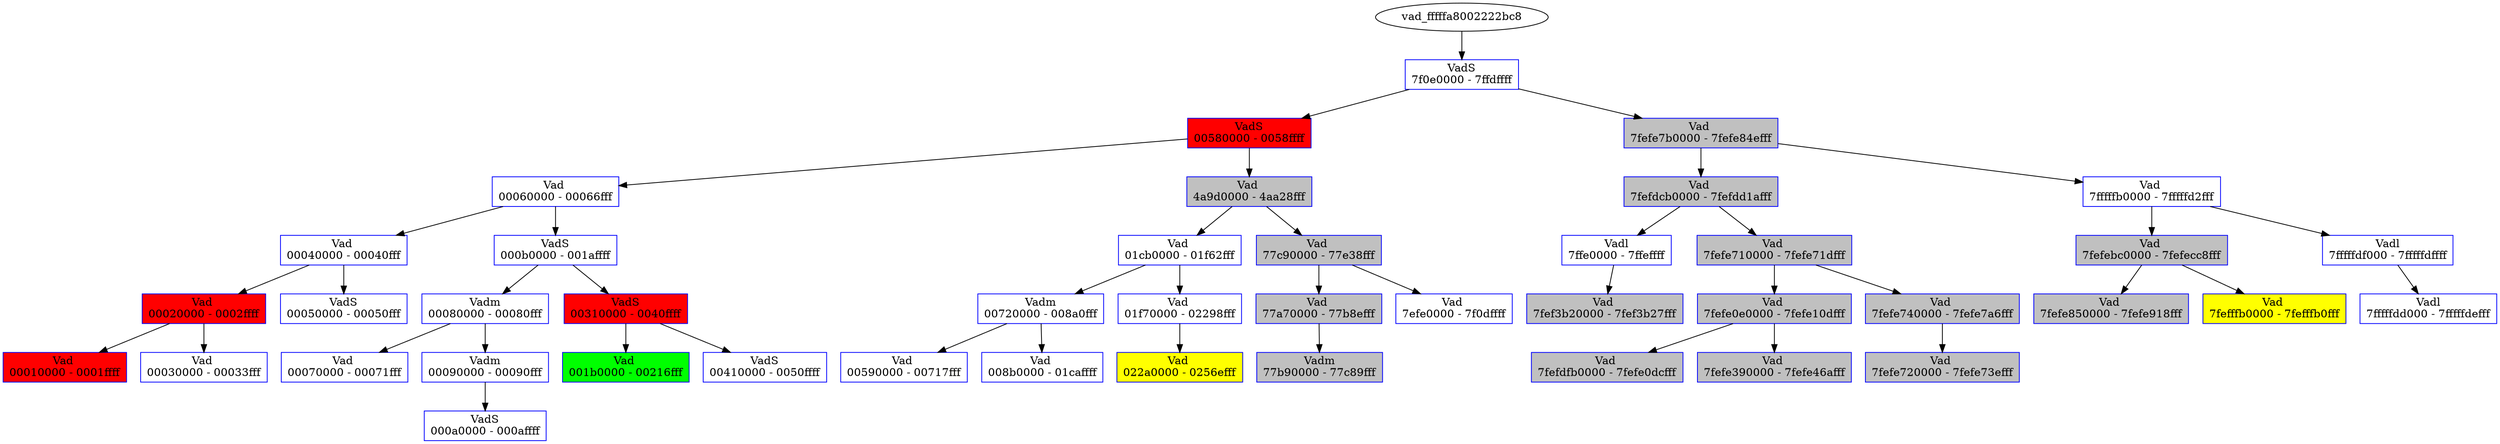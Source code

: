 /* Pid:   1984 */
digraph processtree {
graph [rankdir = "TB"];
vad_fffffa8002222bc8 -> vad_fffffa8001c58e40
vad_fffffa8001c58e40 [label = "{ VadS\n7f0e0000 - 7ffdffff }"shape = "record" color = "blue" style = "filled" fillcolor = "white"];
vad_fffffa8001c58e40 -> vad_fffffa800224f670
vad_fffffa800224f670 [label = "{ VadS\n00580000 - 0058ffff }"shape = "record" color = "blue" style = "filled" fillcolor = "red"];
vad_fffffa800224f670 -> vad_fffffa8002272b90
vad_fffffa8002272b90 [label = "{ Vad \n00060000 - 00066fff }"shape = "record" color = "blue" style = "filled" fillcolor = "white"];
vad_fffffa8002272b90 -> vad_fffffa8001df7010
vad_fffffa8001df7010 [label = "{ Vad \n00040000 - 00040fff }"shape = "record" color = "blue" style = "filled" fillcolor = "white"];
vad_fffffa8001df7010 -> vad_fffffa800222bef0
vad_fffffa800222bef0 [label = "{ Vad \n00020000 - 0002ffff }"shape = "record" color = "blue" style = "filled" fillcolor = "red"];
vad_fffffa800222bef0 -> vad_fffffa800222b140
vad_fffffa800222b140 [label = "{ Vad \n00010000 - 0001ffff }"shape = "record" color = "blue" style = "filled" fillcolor = "red"];
vad_fffffa800222bef0 -> vad_fffffa80022297f0
vad_fffffa80022297f0 [label = "{ Vad \n00030000 - 00033fff }"shape = "record" color = "blue" style = "filled" fillcolor = "white"];
vad_fffffa8001df7010 -> vad_fffffa8001e38ec0
vad_fffffa8001e38ec0 [label = "{ VadS\n00050000 - 00050fff }"shape = "record" color = "blue" style = "filled" fillcolor = "white"];
vad_fffffa8002272b90 -> vad_fffffa80020e5160
vad_fffffa80020e5160 [label = "{ VadS\n000b0000 - 001affff }"shape = "record" color = "blue" style = "filled" fillcolor = "white"];
vad_fffffa80020e5160 -> vad_fffffa8000e66780
vad_fffffa8000e66780 [label = "{ Vadm\n00080000 - 00080fff }"shape = "record" color = "blue" style = "filled" fillcolor = "white"];
vad_fffffa8000e66780 -> vad_fffffa800226f6f0
vad_fffffa800226f6f0 [label = "{ Vad \n00070000 - 00071fff }"shape = "record" color = "blue" style = "filled" fillcolor = "white"];
vad_fffffa8000e66780 -> vad_fffffa800224fcd0
vad_fffffa800224fcd0 [label = "{ Vadm\n00090000 - 00090fff }"shape = "record" color = "blue" style = "filled" fillcolor = "white"];
vad_fffffa800224fcd0 -> vad_fffffa8000e61240
vad_fffffa8000e61240 [label = "{ VadS\n000a0000 - 000affff }"shape = "record" color = "blue" style = "filled" fillcolor = "white"];
vad_fffffa80020e5160 -> vad_fffffa8002176c30
vad_fffffa8002176c30 [label = "{ VadS\n00310000 - 0040ffff }"shape = "record" color = "blue" style = "filled" fillcolor = "red"];
vad_fffffa8002176c30 -> vad_fffffa80022284c0
vad_fffffa80022284c0 [label = "{ Vad \n001b0000 - 00216fff }"shape = "record" color = "blue" style = "filled" fillcolor = "green"];
vad_fffffa8002176c30 -> vad_fffffa8001edf8a0
vad_fffffa8001edf8a0 [label = "{ VadS\n00410000 - 0050ffff }"shape = "record" color = "blue" style = "filled" fillcolor = "white"];
vad_fffffa800224f670 -> vad_fffffa80022495e0
vad_fffffa80022495e0 [label = "{ Vad \n4a9d0000 - 4aa28fff }"shape = "record" color = "blue" style = "filled" fillcolor = "gray"];
vad_fffffa80022495e0 -> vad_fffffa80022b72f0
vad_fffffa80022b72f0 [label = "{ Vad \n01cb0000 - 01f62fff }"shape = "record" color = "blue" style = "filled" fillcolor = "white"];
vad_fffffa80022b72f0 -> vad_fffffa80022a2cc0
vad_fffffa80022a2cc0 [label = "{ Vadm\n00720000 - 008a0fff }"shape = "record" color = "blue" style = "filled" fillcolor = "white"];
vad_fffffa80022a2cc0 -> vad_fffffa8001c6bcc0
vad_fffffa8001c6bcc0 [label = "{ Vad \n00590000 - 00717fff }"shape = "record" color = "blue" style = "filled" fillcolor = "white"];
vad_fffffa80022a2cc0 -> vad_fffffa8002272d40
vad_fffffa8002272d40 [label = "{ Vad \n008b0000 - 01caffff }"shape = "record" color = "blue" style = "filled" fillcolor = "white"];
vad_fffffa80022b72f0 -> vad_fffffa8002229880
vad_fffffa8002229880 [label = "{ Vad \n01f70000 - 02298fff }"shape = "record" color = "blue" style = "filled" fillcolor = "white"];
vad_fffffa8002229880 -> vad_fffffa8002271960
vad_fffffa8002271960 [label = "{ Vad \n022a0000 - 0256efff }"shape = "record" color = "blue" style = "filled" fillcolor = "yellow"];
vad_fffffa80022495e0 -> vad_fffffa800224ab60
vad_fffffa800224ab60 [label = "{ Vad \n77c90000 - 77e38fff }"shape = "record" color = "blue" style = "filled" fillcolor = "gray"];
vad_fffffa800224ab60 -> vad_fffffa8001df7f80
vad_fffffa8001df7f80 [label = "{ Vad \n77a70000 - 77b8efff }"shape = "record" color = "blue" style = "filled" fillcolor = "gray"];
vad_fffffa8001df7f80 -> vad_fffffa80014e1bc0
vad_fffffa80014e1bc0 [label = "{ Vadm\n77b90000 - 77c89fff }"shape = "record" color = "blue" style = "filled" fillcolor = "gray"];
vad_fffffa800224ab60 -> vad_fffffa800224ae50
vad_fffffa800224ae50 [label = "{ Vad \n7efe0000 - 7f0dffff }"shape = "record" color = "blue" style = "filled" fillcolor = "white"];
vad_fffffa8001c58e40 -> vad_fffffa80022579b0
vad_fffffa80022579b0 [label = "{ Vad \n7fefe7b0000 - 7fefe84efff }"shape = "record" color = "blue" style = "filled" fillcolor = "gray"];
vad_fffffa80022579b0 -> vad_fffffa800222a8f0
vad_fffffa800222a8f0 [label = "{ Vad \n7fefdcb0000 - 7fefdd1afff }"shape = "record" color = "blue" style = "filled" fillcolor = "gray"];
vad_fffffa800222a8f0 -> vad_fffffa80021f0f70
vad_fffffa80021f0f70 [label = "{ Vadl\n7ffe0000 - 7ffeffff }"shape = "record" color = "blue" style = "filled" fillcolor = "white"];
vad_fffffa80021f0f70 -> vad_fffffa8002272cb0
vad_fffffa8002272cb0 [label = "{ Vad \n7fef3b20000 - 7fef3b27fff }"shape = "record" color = "blue" style = "filled" fillcolor = "gray"];
vad_fffffa800222a8f0 -> vad_fffffa8002270240
vad_fffffa8002270240 [label = "{ Vad \n7fefe710000 - 7fefe71dfff }"shape = "record" color = "blue" style = "filled" fillcolor = "gray"];
vad_fffffa8002270240 -> vad_fffffa8001f02010
vad_fffffa8001f02010 [label = "{ Vad \n7fefe0e0000 - 7fefe10dfff }"shape = "record" color = "blue" style = "filled" fillcolor = "gray"];
vad_fffffa8001f02010 -> vad_fffffa8002234170
vad_fffffa8002234170 [label = "{ Vad \n7fefdfb0000 - 7fefe0dcfff }"shape = "record" color = "blue" style = "filled" fillcolor = "gray"];
vad_fffffa8001f02010 -> vad_fffffa80021d0940
vad_fffffa80021d0940 [label = "{ Vad \n7fefe390000 - 7fefe46afff }"shape = "record" color = "blue" style = "filled" fillcolor = "gray"];
vad_fffffa8002270240 -> vad_fffffa80022701b0
vad_fffffa80022701b0 [label = "{ Vad \n7fefe740000 - 7fefe7a6fff }"shape = "record" color = "blue" style = "filled" fillcolor = "gray"];
vad_fffffa80022701b0 -> vad_fffffa80021d1950
vad_fffffa80021d1950 [label = "{ Vad \n7fefe720000 - 7fefe73efff }"shape = "record" color = "blue" style = "filled" fillcolor = "gray"];
vad_fffffa80022579b0 -> vad_fffffa800222a860
vad_fffffa800222a860 [label = "{ Vad \n7fffffb0000 - 7fffffd2fff }"shape = "record" color = "blue" style = "filled" fillcolor = "white"];
vad_fffffa800222a860 -> vad_fffffa8002270d10
vad_fffffa8002270d10 [label = "{ Vad \n7fefebc0000 - 7fefecc8fff }"shape = "record" color = "blue" style = "filled" fillcolor = "gray"];
vad_fffffa8002270d10 -> vad_fffffa8001e698b0
vad_fffffa8001e698b0 [label = "{ Vad \n7fefe850000 - 7fefe918fff }"shape = "record" color = "blue" style = "filled" fillcolor = "gray"];
vad_fffffa8002270d10 -> vad_fffffa8001e69820
vad_fffffa8001e69820 [label = "{ Vad \n7fefffb0000 - 7fefffb0fff }"shape = "record" color = "blue" style = "filled" fillcolor = "yellow"];
vad_fffffa800222a860 -> vad_fffffa80022990e0
vad_fffffa80022990e0 [label = "{ Vadl\n7fffffdf000 - 7fffffdffff }"shape = "record" color = "blue" style = "filled" fillcolor = "white"];
vad_fffffa80022990e0 -> vad_fffffa80020143a0
vad_fffffa80020143a0 [label = "{ Vadl\n7fffffdd000 - 7fffffdefff }"shape = "record" color = "blue" style = "filled" fillcolor = "white"];
}
